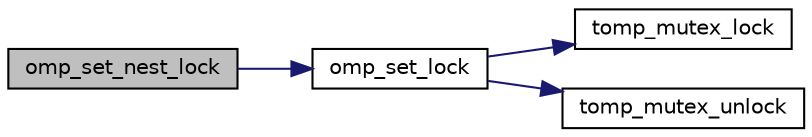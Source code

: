 digraph "omp_set_nest_lock"
{
  edge [fontname="Helvetica",fontsize="10",labelfontname="Helvetica",labelfontsize="10"];
  node [fontname="Helvetica",fontsize="10",shape=record];
  rankdir="LR";
  Node1 [label="omp_set_nest_lock",height=0.2,width=0.4,color="black", fillcolor="grey75", style="filled", fontcolor="black"];
  Node1 -> Node2 [color="midnightblue",fontsize="10",style="solid",fontname="Helvetica"];
  Node2 [label="omp_set_lock",height=0.2,width=0.4,color="black", fillcolor="white", style="filled",URL="$tomp__lock_8c.html#a8f5b90eefa752f326e748ab61cfe2591",tooltip="Set the lock. "];
  Node2 -> Node3 [color="midnightblue",fontsize="10",style="solid",fontname="Helvetica"];
  Node3 [label="tomp_mutex_lock",height=0.2,width=0.4,color="black", fillcolor="white", style="filled",URL="$tomp__util_8h.html#a1a0208b1df579d51b0779ec296240325",tooltip="Wrapper for acquiring a hardware semaphore. "];
  Node2 -> Node4 [color="midnightblue",fontsize="10",style="solid",fontname="Helvetica"];
  Node4 [label="tomp_mutex_unlock",height=0.2,width=0.4,color="black", fillcolor="white", style="filled",URL="$tomp__util_8h.html#a69926a09ecd571565b04308650548ca1",tooltip="Wrapper for releasing a hardware semaphore. "];
}
